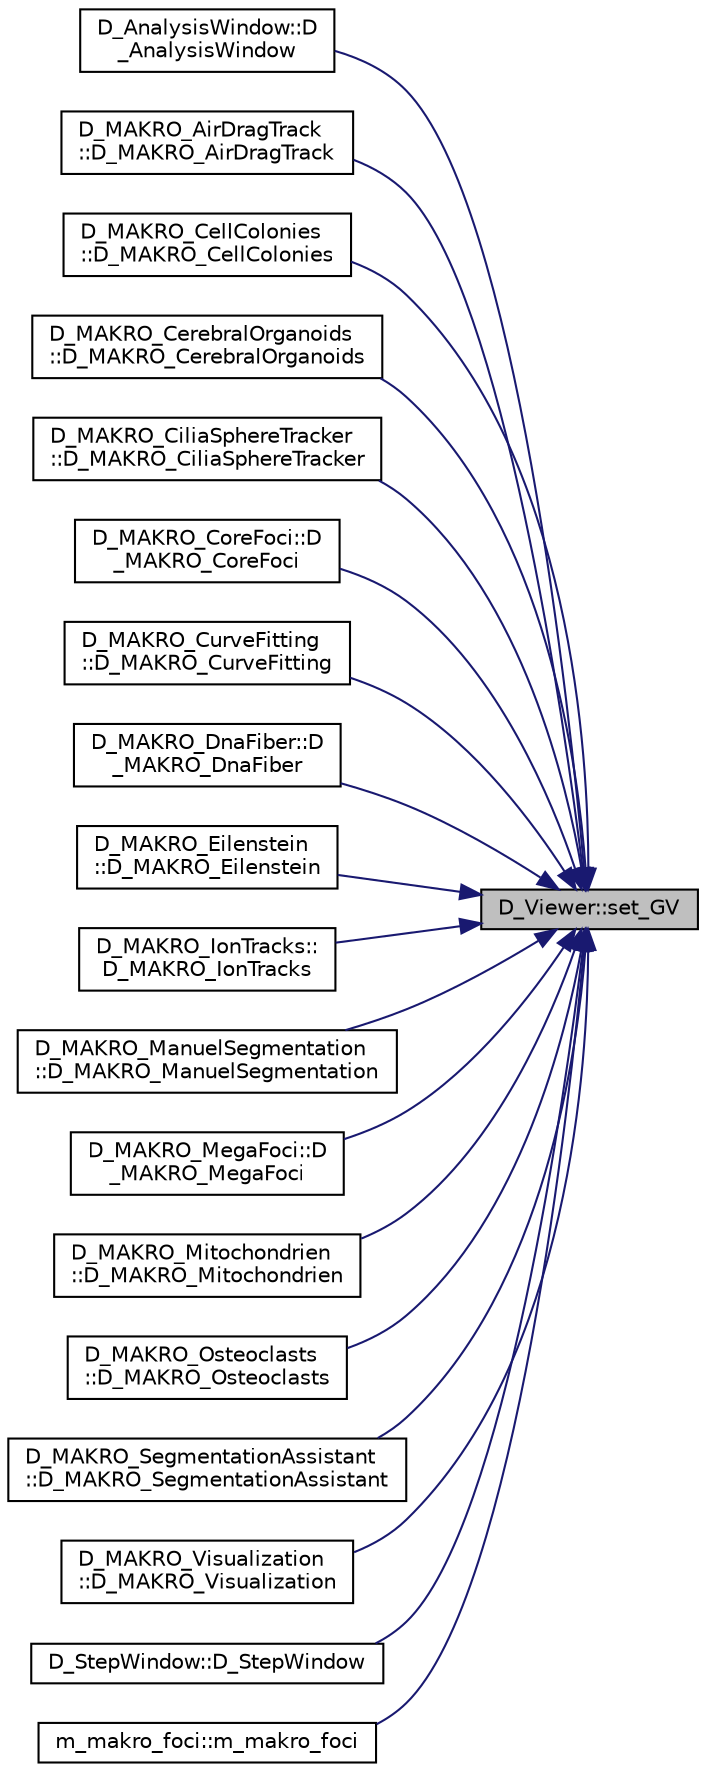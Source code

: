 digraph "D_Viewer::set_GV"
{
 // LATEX_PDF_SIZE
  edge [fontname="Helvetica",fontsize="10",labelfontname="Helvetica",labelfontsize="10"];
  node [fontname="Helvetica",fontsize="10",shape=record];
  rankdir="RL";
  Node1 [label="D_Viewer::set_GV",height=0.2,width=0.4,color="black", fillcolor="grey75", style="filled", fontcolor="black",tooltip=" "];
  Node1 -> Node2 [dir="back",color="midnightblue",fontsize="10",style="solid",fontname="Helvetica"];
  Node2 [label="D_AnalysisWindow::D\l_AnalysisWindow",height=0.2,width=0.4,color="black", fillcolor="white", style="filled",URL="$class_d___analysis_window.html#a1570fd8f4c870b140c24a74f5164e863",tooltip=" "];
  Node1 -> Node3 [dir="back",color="midnightblue",fontsize="10",style="solid",fontname="Helvetica"];
  Node3 [label="D_MAKRO_AirDragTrack\l::D_MAKRO_AirDragTrack",height=0.2,width=0.4,color="black", fillcolor="white", style="filled",URL="$class_d___m_a_k_r_o___air_drag_track.html#a56f8a405d0bf60439e8f374fd3a072a0",tooltip=" "];
  Node1 -> Node4 [dir="back",color="midnightblue",fontsize="10",style="solid",fontname="Helvetica"];
  Node4 [label="D_MAKRO_CellColonies\l::D_MAKRO_CellColonies",height=0.2,width=0.4,color="black", fillcolor="white", style="filled",URL="$class_d___m_a_k_r_o___cell_colonies.html#a0a2c7536329d7d722af08a115ee51cbd",tooltip=" "];
  Node1 -> Node5 [dir="back",color="midnightblue",fontsize="10",style="solid",fontname="Helvetica"];
  Node5 [label="D_MAKRO_CerebralOrganoids\l::D_MAKRO_CerebralOrganoids",height=0.2,width=0.4,color="black", fillcolor="white", style="filled",URL="$class_d___m_a_k_r_o___cerebral_organoids.html#a3f9374fc355a9fc5a89eb0e011083394",tooltip=" "];
  Node1 -> Node6 [dir="back",color="midnightblue",fontsize="10",style="solid",fontname="Helvetica"];
  Node6 [label="D_MAKRO_CiliaSphereTracker\l::D_MAKRO_CiliaSphereTracker",height=0.2,width=0.4,color="black", fillcolor="white", style="filled",URL="$class_d___m_a_k_r_o___cilia_sphere_tracker.html#a7a0518fef2160eeb2351dd9013879e96",tooltip=" "];
  Node1 -> Node7 [dir="back",color="midnightblue",fontsize="10",style="solid",fontname="Helvetica"];
  Node7 [label="D_MAKRO_CoreFoci::D\l_MAKRO_CoreFoci",height=0.2,width=0.4,color="black", fillcolor="white", style="filled",URL="$class_d___m_a_k_r_o___core_foci.html#a7cbe2dc548113615f24a4d80bb98d275",tooltip=" "];
  Node1 -> Node8 [dir="back",color="midnightblue",fontsize="10",style="solid",fontname="Helvetica"];
  Node8 [label="D_MAKRO_CurveFitting\l::D_MAKRO_CurveFitting",height=0.2,width=0.4,color="black", fillcolor="white", style="filled",URL="$class_d___m_a_k_r_o___curve_fitting.html#aff72d4953b76680b1258759c31839f96",tooltip=" "];
  Node1 -> Node9 [dir="back",color="midnightblue",fontsize="10",style="solid",fontname="Helvetica"];
  Node9 [label="D_MAKRO_DnaFiber::D\l_MAKRO_DnaFiber",height=0.2,width=0.4,color="black", fillcolor="white", style="filled",URL="$class_d___m_a_k_r_o___dna_fiber.html#a5862432fb22f2b802f11357eb11457ad",tooltip=" "];
  Node1 -> Node10 [dir="back",color="midnightblue",fontsize="10",style="solid",fontname="Helvetica"];
  Node10 [label="D_MAKRO_Eilenstein\l::D_MAKRO_Eilenstein",height=0.2,width=0.4,color="black", fillcolor="white", style="filled",URL="$class_d___m_a_k_r_o___eilenstein.html#acb8672e59e3469a7df71670b4d80f848",tooltip=" "];
  Node1 -> Node11 [dir="back",color="midnightblue",fontsize="10",style="solid",fontname="Helvetica"];
  Node11 [label="D_MAKRO_IonTracks::\lD_MAKRO_IonTracks",height=0.2,width=0.4,color="black", fillcolor="white", style="filled",URL="$class_d___m_a_k_r_o___ion_tracks.html#aaa99cf0fc23926d97579ffac4704b373",tooltip=" "];
  Node1 -> Node12 [dir="back",color="midnightblue",fontsize="10",style="solid",fontname="Helvetica"];
  Node12 [label="D_MAKRO_ManuelSegmentation\l::D_MAKRO_ManuelSegmentation",height=0.2,width=0.4,color="black", fillcolor="white", style="filled",URL="$class_d___m_a_k_r_o___manuel_segmentation.html#a37cb3c77e5023892b47c77377b5cf9e7",tooltip=" "];
  Node1 -> Node13 [dir="back",color="midnightblue",fontsize="10",style="solid",fontname="Helvetica"];
  Node13 [label="D_MAKRO_MegaFoci::D\l_MAKRO_MegaFoci",height=0.2,width=0.4,color="black", fillcolor="white", style="filled",URL="$class_d___m_a_k_r_o___mega_foci.html#a3c8b097536e0d33e16f956e75177eead",tooltip=" "];
  Node1 -> Node14 [dir="back",color="midnightblue",fontsize="10",style="solid",fontname="Helvetica"];
  Node14 [label="D_MAKRO_Mitochondrien\l::D_MAKRO_Mitochondrien",height=0.2,width=0.4,color="black", fillcolor="white", style="filled",URL="$class_d___m_a_k_r_o___mitochondrien.html#a7b081c5ed224b36aa433bba6311d6230",tooltip=" "];
  Node1 -> Node15 [dir="back",color="midnightblue",fontsize="10",style="solid",fontname="Helvetica"];
  Node15 [label="D_MAKRO_Osteoclasts\l::D_MAKRO_Osteoclasts",height=0.2,width=0.4,color="black", fillcolor="white", style="filled",URL="$class_d___m_a_k_r_o___osteoclasts.html#aedfa218d322afd9ba3c71cc4db724c16",tooltip=" "];
  Node1 -> Node16 [dir="back",color="midnightblue",fontsize="10",style="solid",fontname="Helvetica"];
  Node16 [label="D_MAKRO_SegmentationAssistant\l::D_MAKRO_SegmentationAssistant",height=0.2,width=0.4,color="black", fillcolor="white", style="filled",URL="$class_d___m_a_k_r_o___segmentation_assistant.html#a8326bd7055a6d9f573a12d2f182517bc",tooltip=" "];
  Node1 -> Node17 [dir="back",color="midnightblue",fontsize="10",style="solid",fontname="Helvetica"];
  Node17 [label="D_MAKRO_Visualization\l::D_MAKRO_Visualization",height=0.2,width=0.4,color="black", fillcolor="white", style="filled",URL="$class_d___m_a_k_r_o___visualization.html#a436ef8e22855657440ccc9c8e510d028",tooltip=" "];
  Node1 -> Node18 [dir="back",color="midnightblue",fontsize="10",style="solid",fontname="Helvetica"];
  Node18 [label="D_StepWindow::D_StepWindow",height=0.2,width=0.4,color="black", fillcolor="white", style="filled",URL="$class_d___step_window.html#a3b5d88bc6a703824440b54e6bc467040",tooltip=" "];
  Node1 -> Node19 [dir="back",color="midnightblue",fontsize="10",style="solid",fontname="Helvetica"];
  Node19 [label="m_makro_foci::m_makro_foci",height=0.2,width=0.4,color="black", fillcolor="white", style="filled",URL="$classm__makro__foci.html#a572729ade95da42febe843621df0b5fa",tooltip=" "];
}
